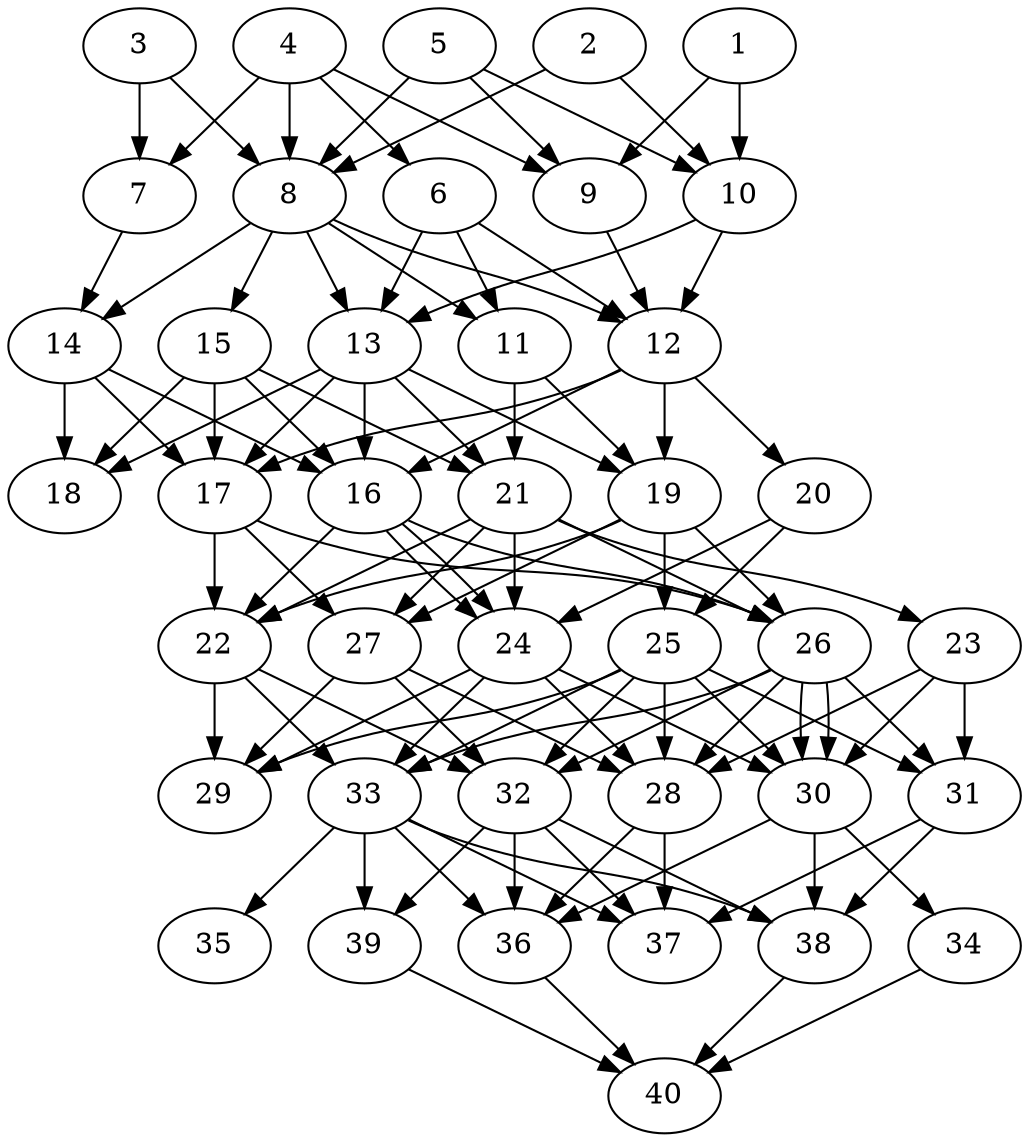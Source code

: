 // DAG automatically generated by daggen at Thu Oct  3 14:06:49 2019
// ./daggen --dot -n 40 --ccr 0.5 --fat 0.5 --regular 0.9 --density 0.7 --mindata 5242880 --maxdata 52428800 
digraph G {
  1 [size="64135168", alpha="0.01", expect_size="32067584"] 
  1 -> 9 [size ="32067584"]
  1 -> 10 [size ="32067584"]
  2 [size="84043776", alpha="0.04", expect_size="42021888"] 
  2 -> 8 [size ="42021888"]
  2 -> 10 [size ="42021888"]
  3 [size="38713344", alpha="0.13", expect_size="19356672"] 
  3 -> 7 [size ="19356672"]
  3 -> 8 [size ="19356672"]
  4 [size="100077568", alpha="0.16", expect_size="50038784"] 
  4 -> 6 [size ="50038784"]
  4 -> 7 [size ="50038784"]
  4 -> 8 [size ="50038784"]
  4 -> 9 [size ="50038784"]
  5 [size="103819264", alpha="0.14", expect_size="51909632"] 
  5 -> 8 [size ="51909632"]
  5 -> 9 [size ="51909632"]
  5 -> 10 [size ="51909632"]
  6 [size="47689728", alpha="0.04", expect_size="23844864"] 
  6 -> 11 [size ="23844864"]
  6 -> 12 [size ="23844864"]
  6 -> 13 [size ="23844864"]
  7 [size="84785152", alpha="0.10", expect_size="42392576"] 
  7 -> 14 [size ="42392576"]
  8 [size="39342080", alpha="0.12", expect_size="19671040"] 
  8 -> 11 [size ="19671040"]
  8 -> 12 [size ="19671040"]
  8 -> 13 [size ="19671040"]
  8 -> 14 [size ="19671040"]
  8 -> 15 [size ="19671040"]
  9 [size="57485312", alpha="0.09", expect_size="28742656"] 
  9 -> 12 [size ="28742656"]
  10 [size="15861760", alpha="0.03", expect_size="7930880"] 
  10 -> 12 [size ="7930880"]
  10 -> 13 [size ="7930880"]
  11 [size="39264256", alpha="0.01", expect_size="19632128"] 
  11 -> 19 [size ="19632128"]
  11 -> 21 [size ="19632128"]
  12 [size="43388928", alpha="0.16", expect_size="21694464"] 
  12 -> 16 [size ="21694464"]
  12 -> 17 [size ="21694464"]
  12 -> 19 [size ="21694464"]
  12 -> 20 [size ="21694464"]
  13 [size="64053248", alpha="0.01", expect_size="32026624"] 
  13 -> 16 [size ="32026624"]
  13 -> 17 [size ="32026624"]
  13 -> 18 [size ="32026624"]
  13 -> 19 [size ="32026624"]
  13 -> 21 [size ="32026624"]
  14 [size="30535680", alpha="0.19", expect_size="15267840"] 
  14 -> 16 [size ="15267840"]
  14 -> 17 [size ="15267840"]
  14 -> 18 [size ="15267840"]
  15 [size="104130560", alpha="0.03", expect_size="52065280"] 
  15 -> 16 [size ="52065280"]
  15 -> 17 [size ="52065280"]
  15 -> 18 [size ="52065280"]
  15 -> 21 [size ="52065280"]
  16 [size="76285952", alpha="0.10", expect_size="38142976"] 
  16 -> 22 [size ="38142976"]
  16 -> 24 [size ="38142976"]
  16 -> 24 [size ="38142976"]
  16 -> 26 [size ="38142976"]
  17 [size="95266816", alpha="0.01", expect_size="47633408"] 
  17 -> 22 [size ="47633408"]
  17 -> 26 [size ="47633408"]
  17 -> 27 [size ="47633408"]
  18 [size="49926144", alpha="0.02", expect_size="24963072"] 
  19 [size="12453888", alpha="0.13", expect_size="6226944"] 
  19 -> 22 [size ="6226944"]
  19 -> 25 [size ="6226944"]
  19 -> 26 [size ="6226944"]
  19 -> 27 [size ="6226944"]
  20 [size="53051392", alpha="0.18", expect_size="26525696"] 
  20 -> 24 [size ="26525696"]
  20 -> 25 [size ="26525696"]
  21 [size="67284992", alpha="0.14", expect_size="33642496"] 
  21 -> 22 [size ="33642496"]
  21 -> 23 [size ="33642496"]
  21 -> 24 [size ="33642496"]
  21 -> 26 [size ="33642496"]
  21 -> 27 [size ="33642496"]
  22 [size="70842368", alpha="0.06", expect_size="35421184"] 
  22 -> 29 [size ="35421184"]
  22 -> 32 [size ="35421184"]
  22 -> 33 [size ="35421184"]
  23 [size="53479424", alpha="0.04", expect_size="26739712"] 
  23 -> 28 [size ="26739712"]
  23 -> 30 [size ="26739712"]
  23 -> 31 [size ="26739712"]
  24 [size="56602624", alpha="0.01", expect_size="28301312"] 
  24 -> 28 [size ="28301312"]
  24 -> 29 [size ="28301312"]
  24 -> 30 [size ="28301312"]
  24 -> 33 [size ="28301312"]
  25 [size="51527680", alpha="0.18", expect_size="25763840"] 
  25 -> 28 [size ="25763840"]
  25 -> 29 [size ="25763840"]
  25 -> 30 [size ="25763840"]
  25 -> 31 [size ="25763840"]
  25 -> 32 [size ="25763840"]
  25 -> 33 [size ="25763840"]
  26 [size="67334144", alpha="0.03", expect_size="33667072"] 
  26 -> 28 [size ="33667072"]
  26 -> 30 [size ="33667072"]
  26 -> 30 [size ="33667072"]
  26 -> 31 [size ="33667072"]
  26 -> 32 [size ="33667072"]
  26 -> 33 [size ="33667072"]
  27 [size="21006336", alpha="0.03", expect_size="10503168"] 
  27 -> 28 [size ="10503168"]
  27 -> 29 [size ="10503168"]
  27 -> 32 [size ="10503168"]
  28 [size="25767936", alpha="0.10", expect_size="12883968"] 
  28 -> 36 [size ="12883968"]
  28 -> 37 [size ="12883968"]
  29 [size="36444160", alpha="0.06", expect_size="18222080"] 
  30 [size="96589824", alpha="0.04", expect_size="48294912"] 
  30 -> 34 [size ="48294912"]
  30 -> 36 [size ="48294912"]
  30 -> 38 [size ="48294912"]
  31 [size="86257664", alpha="0.07", expect_size="43128832"] 
  31 -> 37 [size ="43128832"]
  31 -> 38 [size ="43128832"]
  32 [size="59099136", alpha="0.18", expect_size="29549568"] 
  32 -> 36 [size ="29549568"]
  32 -> 37 [size ="29549568"]
  32 -> 38 [size ="29549568"]
  32 -> 39 [size ="29549568"]
  33 [size="88670208", alpha="0.00", expect_size="44335104"] 
  33 -> 35 [size ="44335104"]
  33 -> 36 [size ="44335104"]
  33 -> 37 [size ="44335104"]
  33 -> 38 [size ="44335104"]
  33 -> 39 [size ="44335104"]
  34 [size="14458880", alpha="0.06", expect_size="7229440"] 
  34 -> 40 [size ="7229440"]
  35 [size="20430848", alpha="0.13", expect_size="10215424"] 
  36 [size="11175936", alpha="0.13", expect_size="5587968"] 
  36 -> 40 [size ="5587968"]
  37 [size="23898112", alpha="0.11", expect_size="11949056"] 
  38 [size="38529024", alpha="0.17", expect_size="19264512"] 
  38 -> 40 [size ="19264512"]
  39 [size="83924992", alpha="0.04", expect_size="41962496"] 
  39 -> 40 [size ="41962496"]
  40 [size="18343936", alpha="0.20", expect_size="9171968"] 
}
